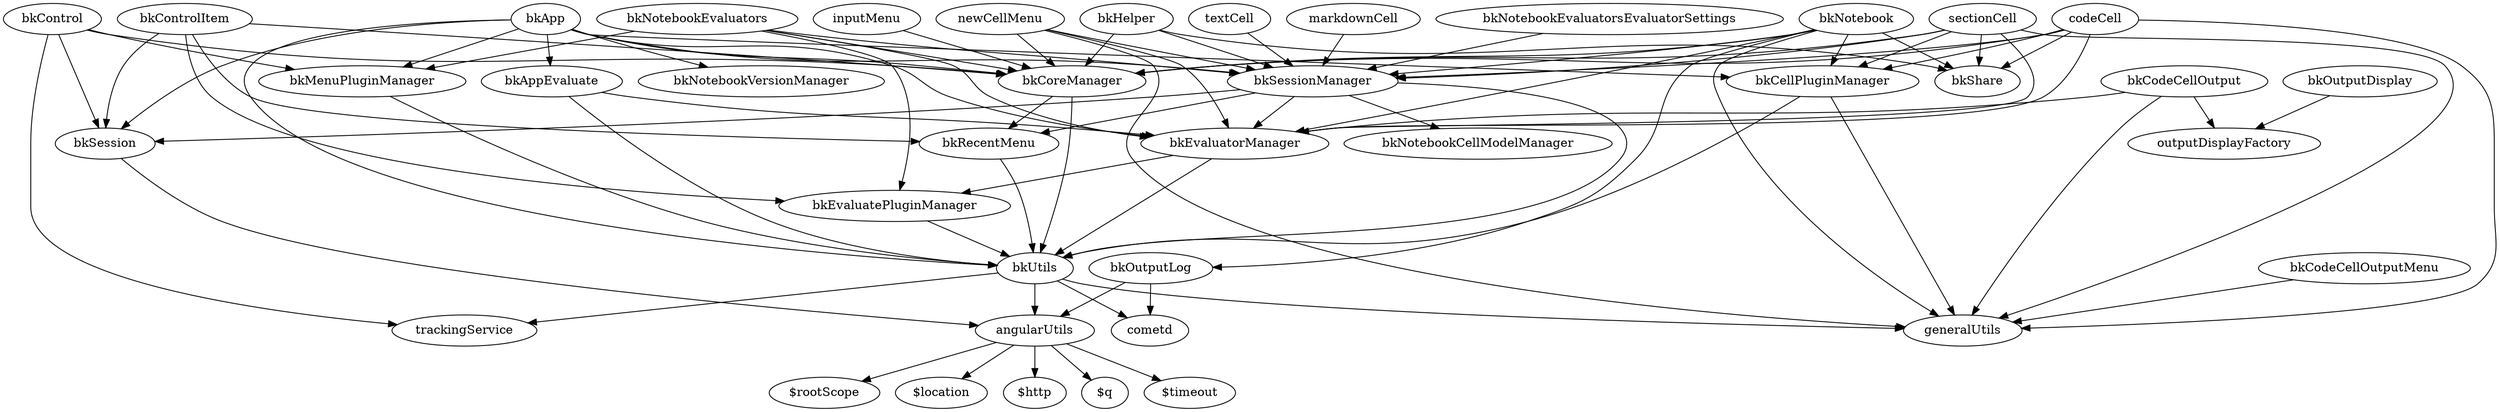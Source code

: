 digraph G {
  angularUtils -> "$rootScope";
  angularUtils -> "$location";
  angularUtils -> "$http";
  angularUtils -> "$q";
  angularUtils -> "$timeout";

  bkApp -> bkUtils;
  bkApp -> bkSession;
  bkApp -> bkSessionManager;
  bkApp -> bkMenuPluginManager;
  bkApp -> bkCellPluginManager;
  bkApp -> bkCoreManager;
  bkApp -> bkAppEvaluate;
  bkApp -> bkNotebookVersionManager;
  bkApp -> bkEvaluatorManager;

  bkAppEvaluate -> bkUtils;
  bkAppEvaluate -> bkEvaluatorManager;

  newCellMenu -> generalUtils;
  newCellMenu -> bkSessionManager;
  newCellMenu -> bkCoreManager;
  newCellMenu -> bkEvaluatorManager;

  sectionCell -> generalUtils;
  sectionCell -> bkShare;
  sectionCell -> bkEvaluatorManager;
  sectionCell -> bkSessionManager;
  sectionCell -> bkCoreManager;
  sectionCell -> bkCellPluginManager;

  textCell -> bkSessionManager;

  markdownCell -> bkSessionManager;

  bkCellPluginManager -> bkUtils;
  bkCellPluginManager -> generalUtils;

  codeCell -> generalUtils;
  codeCell -> bkShare;
  codeCell -> bkEvaluatorManager;
  codeCell -> bkCellPluginManager;
  codeCell -> bkSessionManager;
  codeCell -> bkCoreManager;

  inputMenu -> bkCoreManager;

  bkCodeCellOutput -> generalUtils;
  bkCodeCellOutput -> outputDisplayFactory;
  bkCodeCellOutput -> bkEvaluatorManager;

  bkCodeCellOutputMenu -> generalUtils;

  bkControl -> bkCoreManager;
  bkControl -> bkSession;
  bkControl -> bkMenuPluginManager;
  bkControl -> trackingService;

  bkControlItem -> bkSession;
  bkControlItem -> bkCoreManager;
  bkControlItem -> bkRecentMenu;
  bkControlItem -> bkEvaluatePluginManager;

  bkCoreManager -> bkUtils;
  bkCoreManager -> bkRecentMenu;

  bkEvaluatePluginManager -> bkUtils;

  bkEvaluatorManager -> bkUtils;
  bkEvaluatorManager -> bkEvaluatePluginManager;

  bkHelper -> bkSessionManager;
  bkHelper -> bkCoreManager;
  bkHelper -> bkShare;

  bkMenuPluginManager -> bkUtils;

  bkNotebook -> generalUtils;
  bkNotebook -> bkShare;
  bkNotebook -> bkEvaluatorManager;
  bkNotebook -> bkCellPluginManager;
  bkNotebook -> bkSessionManager;
  bkNotebook -> bkCoreManager;
  bkNotebook -> bkOutputLog;

  bkNotebookEvaluators -> bkCoreManager;
  bkNotebookEvaluators -> bkSessionManager;
  bkNotebookEvaluators -> bkMenuPluginManager;
  bkNotebookEvaluators -> bkEvaluatePluginManager;
  bkNotebookEvaluators -> bkEvaluatorManager;

  bkNotebookEvaluatorsEvaluatorSettings -> bkSessionManager;

  bkOutputLog -> angularUtils;
  bkOutputLog -> cometd;

  bkOutputDisplay -> outputDisplayFactory;

  bkRecentMenu -> bkUtils;

  bkSession -> angularUtils;

  bkSessionManager -> bkUtils;
  bkSessionManager -> bkSession;
  bkSessionManager -> bkNotebookCellModelManager;
  bkSessionManager -> bkEvaluatorManager;
  bkSessionManager -> bkRecentMenu;

  bkUtils -> generalUtils;
  bkUtils -> angularUtils;
  bkUtils -> trackingService;
  bkUtils -> cometd;






}
